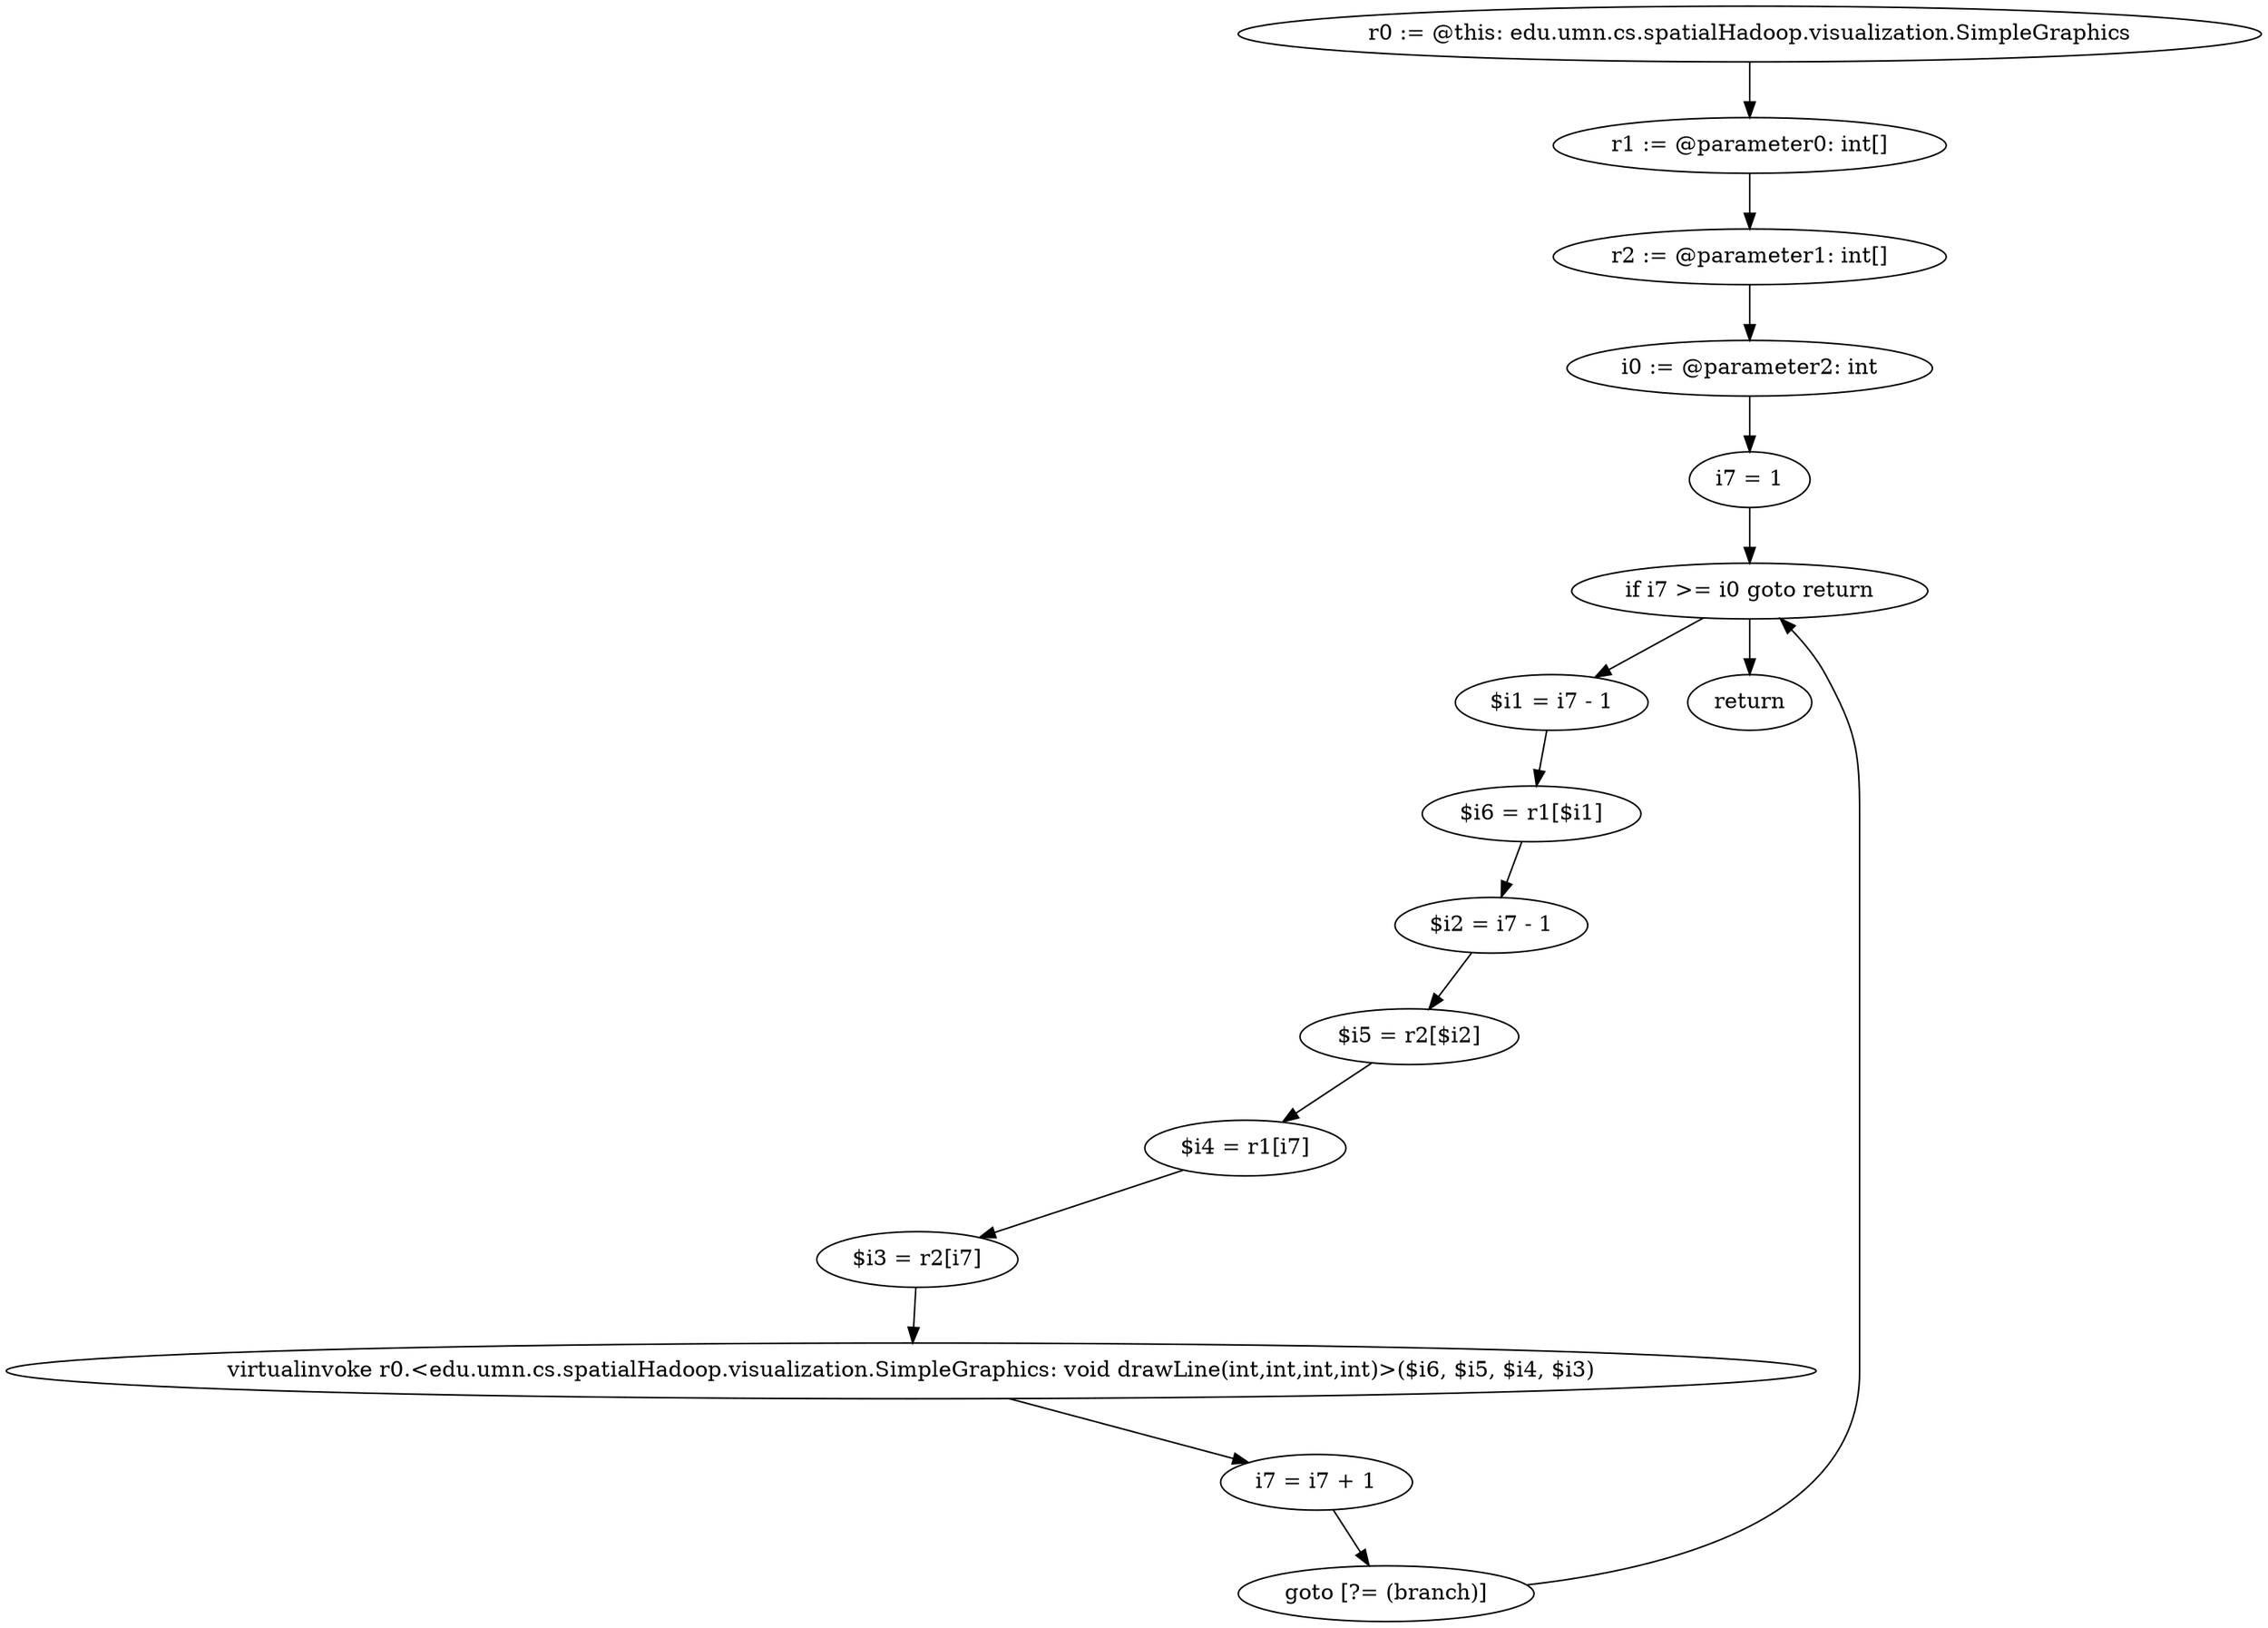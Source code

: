 digraph "unitGraph" {
    "r0 := @this: edu.umn.cs.spatialHadoop.visualization.SimpleGraphics"
    "r1 := @parameter0: int[]"
    "r2 := @parameter1: int[]"
    "i0 := @parameter2: int"
    "i7 = 1"
    "if i7 >= i0 goto return"
    "$i1 = i7 - 1"
    "$i6 = r1[$i1]"
    "$i2 = i7 - 1"
    "$i5 = r2[$i2]"
    "$i4 = r1[i7]"
    "$i3 = r2[i7]"
    "virtualinvoke r0.<edu.umn.cs.spatialHadoop.visualization.SimpleGraphics: void drawLine(int,int,int,int)>($i6, $i5, $i4, $i3)"
    "i7 = i7 + 1"
    "goto [?= (branch)]"
    "return"
    "r0 := @this: edu.umn.cs.spatialHadoop.visualization.SimpleGraphics"->"r1 := @parameter0: int[]";
    "r1 := @parameter0: int[]"->"r2 := @parameter1: int[]";
    "r2 := @parameter1: int[]"->"i0 := @parameter2: int";
    "i0 := @parameter2: int"->"i7 = 1";
    "i7 = 1"->"if i7 >= i0 goto return";
    "if i7 >= i0 goto return"->"$i1 = i7 - 1";
    "if i7 >= i0 goto return"->"return";
    "$i1 = i7 - 1"->"$i6 = r1[$i1]";
    "$i6 = r1[$i1]"->"$i2 = i7 - 1";
    "$i2 = i7 - 1"->"$i5 = r2[$i2]";
    "$i5 = r2[$i2]"->"$i4 = r1[i7]";
    "$i4 = r1[i7]"->"$i3 = r2[i7]";
    "$i3 = r2[i7]"->"virtualinvoke r0.<edu.umn.cs.spatialHadoop.visualization.SimpleGraphics: void drawLine(int,int,int,int)>($i6, $i5, $i4, $i3)";
    "virtualinvoke r0.<edu.umn.cs.spatialHadoop.visualization.SimpleGraphics: void drawLine(int,int,int,int)>($i6, $i5, $i4, $i3)"->"i7 = i7 + 1";
    "i7 = i7 + 1"->"goto [?= (branch)]";
    "goto [?= (branch)]"->"if i7 >= i0 goto return";
}
